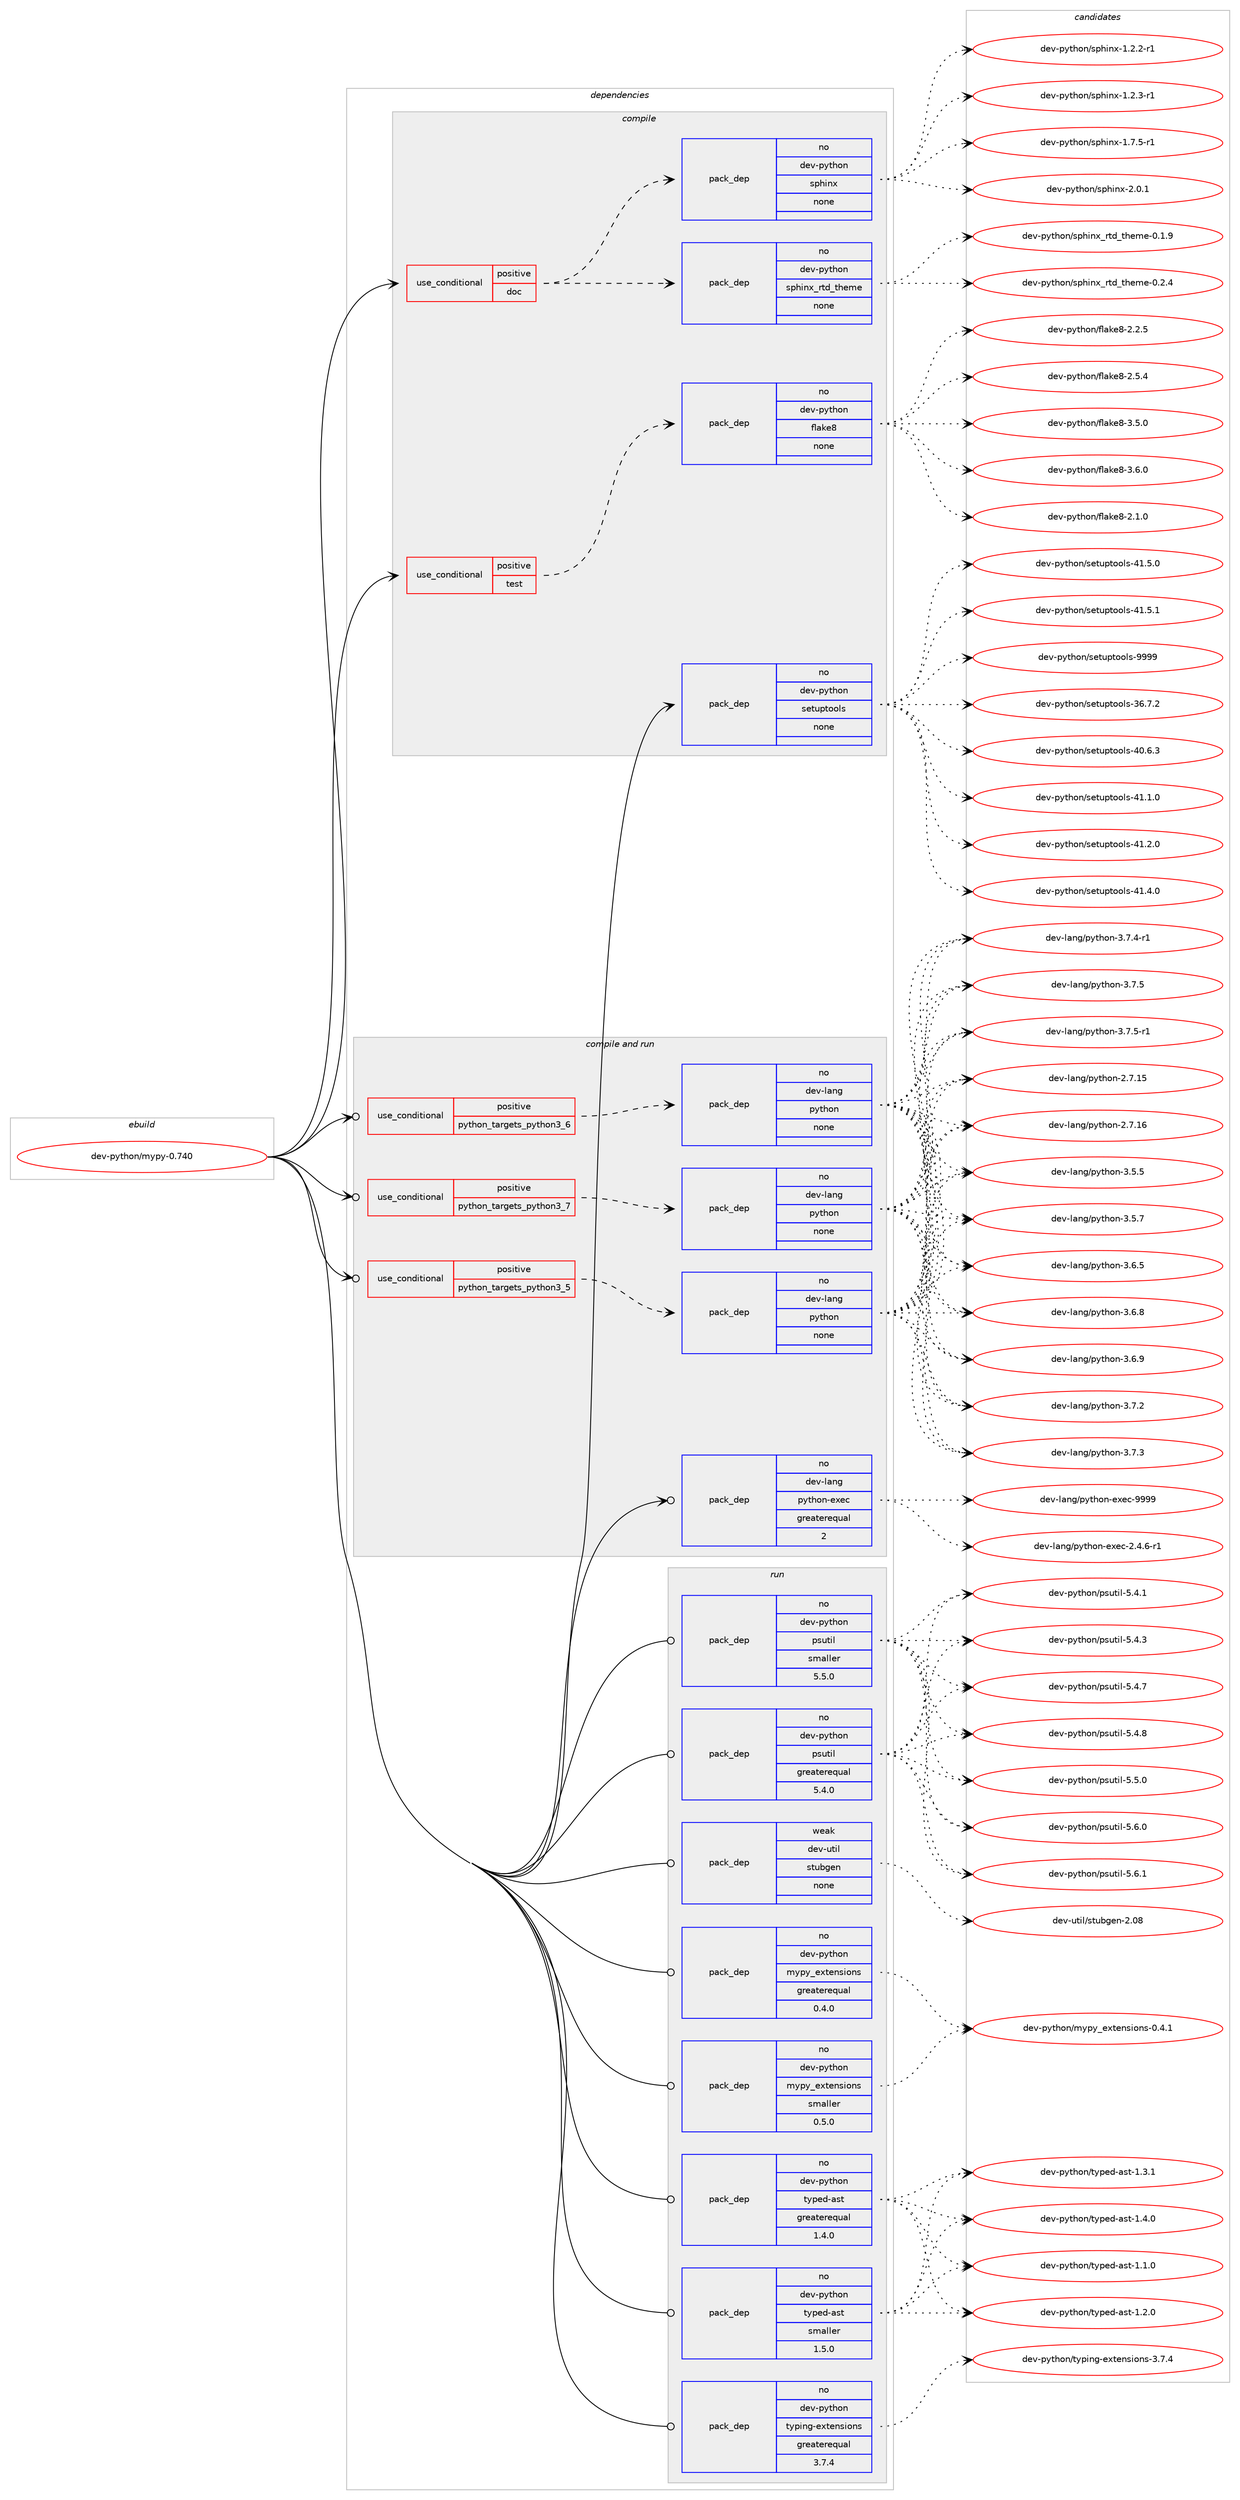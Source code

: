 digraph prolog {

# *************
# Graph options
# *************

newrank=true;
concentrate=true;
compound=true;
graph [rankdir=LR,fontname=Helvetica,fontsize=10,ranksep=1.5];#, ranksep=2.5, nodesep=0.2];
edge  [arrowhead=vee];
node  [fontname=Helvetica,fontsize=10];

# **********
# The ebuild
# **********

subgraph cluster_leftcol {
color=gray;
rank=same;
label=<<i>ebuild</i>>;
id [label="dev-python/mypy-0.740", color=red, width=4, href="../dev-python/mypy-0.740.svg"];
}

# ****************
# The dependencies
# ****************

subgraph cluster_midcol {
color=gray;
label=<<i>dependencies</i>>;
subgraph cluster_compile {
fillcolor="#eeeeee";
style=filled;
label=<<i>compile</i>>;
subgraph cond142817 {
dependency615564 [label=<<TABLE BORDER="0" CELLBORDER="1" CELLSPACING="0" CELLPADDING="4"><TR><TD ROWSPAN="3" CELLPADDING="10">use_conditional</TD></TR><TR><TD>positive</TD></TR><TR><TD>doc</TD></TR></TABLE>>, shape=none, color=red];
subgraph pack460942 {
dependency615565 [label=<<TABLE BORDER="0" CELLBORDER="1" CELLSPACING="0" CELLPADDING="4" WIDTH="220"><TR><TD ROWSPAN="6" CELLPADDING="30">pack_dep</TD></TR><TR><TD WIDTH="110">no</TD></TR><TR><TD>dev-python</TD></TR><TR><TD>sphinx</TD></TR><TR><TD>none</TD></TR><TR><TD></TD></TR></TABLE>>, shape=none, color=blue];
}
dependency615564:e -> dependency615565:w [weight=20,style="dashed",arrowhead="vee"];
subgraph pack460943 {
dependency615566 [label=<<TABLE BORDER="0" CELLBORDER="1" CELLSPACING="0" CELLPADDING="4" WIDTH="220"><TR><TD ROWSPAN="6" CELLPADDING="30">pack_dep</TD></TR><TR><TD WIDTH="110">no</TD></TR><TR><TD>dev-python</TD></TR><TR><TD>sphinx_rtd_theme</TD></TR><TR><TD>none</TD></TR><TR><TD></TD></TR></TABLE>>, shape=none, color=blue];
}
dependency615564:e -> dependency615566:w [weight=20,style="dashed",arrowhead="vee"];
}
id:e -> dependency615564:w [weight=20,style="solid",arrowhead="vee"];
subgraph cond142818 {
dependency615567 [label=<<TABLE BORDER="0" CELLBORDER="1" CELLSPACING="0" CELLPADDING="4"><TR><TD ROWSPAN="3" CELLPADDING="10">use_conditional</TD></TR><TR><TD>positive</TD></TR><TR><TD>test</TD></TR></TABLE>>, shape=none, color=red];
subgraph pack460944 {
dependency615568 [label=<<TABLE BORDER="0" CELLBORDER="1" CELLSPACING="0" CELLPADDING="4" WIDTH="220"><TR><TD ROWSPAN="6" CELLPADDING="30">pack_dep</TD></TR><TR><TD WIDTH="110">no</TD></TR><TR><TD>dev-python</TD></TR><TR><TD>flake8</TD></TR><TR><TD>none</TD></TR><TR><TD></TD></TR></TABLE>>, shape=none, color=blue];
}
dependency615567:e -> dependency615568:w [weight=20,style="dashed",arrowhead="vee"];
}
id:e -> dependency615567:w [weight=20,style="solid",arrowhead="vee"];
subgraph pack460945 {
dependency615569 [label=<<TABLE BORDER="0" CELLBORDER="1" CELLSPACING="0" CELLPADDING="4" WIDTH="220"><TR><TD ROWSPAN="6" CELLPADDING="30">pack_dep</TD></TR><TR><TD WIDTH="110">no</TD></TR><TR><TD>dev-python</TD></TR><TR><TD>setuptools</TD></TR><TR><TD>none</TD></TR><TR><TD></TD></TR></TABLE>>, shape=none, color=blue];
}
id:e -> dependency615569:w [weight=20,style="solid",arrowhead="vee"];
}
subgraph cluster_compileandrun {
fillcolor="#eeeeee";
style=filled;
label=<<i>compile and run</i>>;
subgraph cond142819 {
dependency615570 [label=<<TABLE BORDER="0" CELLBORDER="1" CELLSPACING="0" CELLPADDING="4"><TR><TD ROWSPAN="3" CELLPADDING="10">use_conditional</TD></TR><TR><TD>positive</TD></TR><TR><TD>python_targets_python3_5</TD></TR></TABLE>>, shape=none, color=red];
subgraph pack460946 {
dependency615571 [label=<<TABLE BORDER="0" CELLBORDER="1" CELLSPACING="0" CELLPADDING="4" WIDTH="220"><TR><TD ROWSPAN="6" CELLPADDING="30">pack_dep</TD></TR><TR><TD WIDTH="110">no</TD></TR><TR><TD>dev-lang</TD></TR><TR><TD>python</TD></TR><TR><TD>none</TD></TR><TR><TD></TD></TR></TABLE>>, shape=none, color=blue];
}
dependency615570:e -> dependency615571:w [weight=20,style="dashed",arrowhead="vee"];
}
id:e -> dependency615570:w [weight=20,style="solid",arrowhead="odotvee"];
subgraph cond142820 {
dependency615572 [label=<<TABLE BORDER="0" CELLBORDER="1" CELLSPACING="0" CELLPADDING="4"><TR><TD ROWSPAN="3" CELLPADDING="10">use_conditional</TD></TR><TR><TD>positive</TD></TR><TR><TD>python_targets_python3_6</TD></TR></TABLE>>, shape=none, color=red];
subgraph pack460947 {
dependency615573 [label=<<TABLE BORDER="0" CELLBORDER="1" CELLSPACING="0" CELLPADDING="4" WIDTH="220"><TR><TD ROWSPAN="6" CELLPADDING="30">pack_dep</TD></TR><TR><TD WIDTH="110">no</TD></TR><TR><TD>dev-lang</TD></TR><TR><TD>python</TD></TR><TR><TD>none</TD></TR><TR><TD></TD></TR></TABLE>>, shape=none, color=blue];
}
dependency615572:e -> dependency615573:w [weight=20,style="dashed",arrowhead="vee"];
}
id:e -> dependency615572:w [weight=20,style="solid",arrowhead="odotvee"];
subgraph cond142821 {
dependency615574 [label=<<TABLE BORDER="0" CELLBORDER="1" CELLSPACING="0" CELLPADDING="4"><TR><TD ROWSPAN="3" CELLPADDING="10">use_conditional</TD></TR><TR><TD>positive</TD></TR><TR><TD>python_targets_python3_7</TD></TR></TABLE>>, shape=none, color=red];
subgraph pack460948 {
dependency615575 [label=<<TABLE BORDER="0" CELLBORDER="1" CELLSPACING="0" CELLPADDING="4" WIDTH="220"><TR><TD ROWSPAN="6" CELLPADDING="30">pack_dep</TD></TR><TR><TD WIDTH="110">no</TD></TR><TR><TD>dev-lang</TD></TR><TR><TD>python</TD></TR><TR><TD>none</TD></TR><TR><TD></TD></TR></TABLE>>, shape=none, color=blue];
}
dependency615574:e -> dependency615575:w [weight=20,style="dashed",arrowhead="vee"];
}
id:e -> dependency615574:w [weight=20,style="solid",arrowhead="odotvee"];
subgraph pack460949 {
dependency615576 [label=<<TABLE BORDER="0" CELLBORDER="1" CELLSPACING="0" CELLPADDING="4" WIDTH="220"><TR><TD ROWSPAN="6" CELLPADDING="30">pack_dep</TD></TR><TR><TD WIDTH="110">no</TD></TR><TR><TD>dev-lang</TD></TR><TR><TD>python-exec</TD></TR><TR><TD>greaterequal</TD></TR><TR><TD>2</TD></TR></TABLE>>, shape=none, color=blue];
}
id:e -> dependency615576:w [weight=20,style="solid",arrowhead="odotvee"];
}
subgraph cluster_run {
fillcolor="#eeeeee";
style=filled;
label=<<i>run</i>>;
subgraph pack460950 {
dependency615577 [label=<<TABLE BORDER="0" CELLBORDER="1" CELLSPACING="0" CELLPADDING="4" WIDTH="220"><TR><TD ROWSPAN="6" CELLPADDING="30">pack_dep</TD></TR><TR><TD WIDTH="110">no</TD></TR><TR><TD>dev-python</TD></TR><TR><TD>mypy_extensions</TD></TR><TR><TD>greaterequal</TD></TR><TR><TD>0.4.0</TD></TR></TABLE>>, shape=none, color=blue];
}
id:e -> dependency615577:w [weight=20,style="solid",arrowhead="odot"];
subgraph pack460951 {
dependency615578 [label=<<TABLE BORDER="0" CELLBORDER="1" CELLSPACING="0" CELLPADDING="4" WIDTH="220"><TR><TD ROWSPAN="6" CELLPADDING="30">pack_dep</TD></TR><TR><TD WIDTH="110">no</TD></TR><TR><TD>dev-python</TD></TR><TR><TD>mypy_extensions</TD></TR><TR><TD>smaller</TD></TR><TR><TD>0.5.0</TD></TR></TABLE>>, shape=none, color=blue];
}
id:e -> dependency615578:w [weight=20,style="solid",arrowhead="odot"];
subgraph pack460952 {
dependency615579 [label=<<TABLE BORDER="0" CELLBORDER="1" CELLSPACING="0" CELLPADDING="4" WIDTH="220"><TR><TD ROWSPAN="6" CELLPADDING="30">pack_dep</TD></TR><TR><TD WIDTH="110">no</TD></TR><TR><TD>dev-python</TD></TR><TR><TD>psutil</TD></TR><TR><TD>greaterequal</TD></TR><TR><TD>5.4.0</TD></TR></TABLE>>, shape=none, color=blue];
}
id:e -> dependency615579:w [weight=20,style="solid",arrowhead="odot"];
subgraph pack460953 {
dependency615580 [label=<<TABLE BORDER="0" CELLBORDER="1" CELLSPACING="0" CELLPADDING="4" WIDTH="220"><TR><TD ROWSPAN="6" CELLPADDING="30">pack_dep</TD></TR><TR><TD WIDTH="110">no</TD></TR><TR><TD>dev-python</TD></TR><TR><TD>psutil</TD></TR><TR><TD>smaller</TD></TR><TR><TD>5.5.0</TD></TR></TABLE>>, shape=none, color=blue];
}
id:e -> dependency615580:w [weight=20,style="solid",arrowhead="odot"];
subgraph pack460954 {
dependency615581 [label=<<TABLE BORDER="0" CELLBORDER="1" CELLSPACING="0" CELLPADDING="4" WIDTH="220"><TR><TD ROWSPAN="6" CELLPADDING="30">pack_dep</TD></TR><TR><TD WIDTH="110">no</TD></TR><TR><TD>dev-python</TD></TR><TR><TD>typed-ast</TD></TR><TR><TD>greaterequal</TD></TR><TR><TD>1.4.0</TD></TR></TABLE>>, shape=none, color=blue];
}
id:e -> dependency615581:w [weight=20,style="solid",arrowhead="odot"];
subgraph pack460955 {
dependency615582 [label=<<TABLE BORDER="0" CELLBORDER="1" CELLSPACING="0" CELLPADDING="4" WIDTH="220"><TR><TD ROWSPAN="6" CELLPADDING="30">pack_dep</TD></TR><TR><TD WIDTH="110">no</TD></TR><TR><TD>dev-python</TD></TR><TR><TD>typed-ast</TD></TR><TR><TD>smaller</TD></TR><TR><TD>1.5.0</TD></TR></TABLE>>, shape=none, color=blue];
}
id:e -> dependency615582:w [weight=20,style="solid",arrowhead="odot"];
subgraph pack460956 {
dependency615583 [label=<<TABLE BORDER="0" CELLBORDER="1" CELLSPACING="0" CELLPADDING="4" WIDTH="220"><TR><TD ROWSPAN="6" CELLPADDING="30">pack_dep</TD></TR><TR><TD WIDTH="110">no</TD></TR><TR><TD>dev-python</TD></TR><TR><TD>typing-extensions</TD></TR><TR><TD>greaterequal</TD></TR><TR><TD>3.7.4</TD></TR></TABLE>>, shape=none, color=blue];
}
id:e -> dependency615583:w [weight=20,style="solid",arrowhead="odot"];
subgraph pack460957 {
dependency615584 [label=<<TABLE BORDER="0" CELLBORDER="1" CELLSPACING="0" CELLPADDING="4" WIDTH="220"><TR><TD ROWSPAN="6" CELLPADDING="30">pack_dep</TD></TR><TR><TD WIDTH="110">weak</TD></TR><TR><TD>dev-util</TD></TR><TR><TD>stubgen</TD></TR><TR><TD>none</TD></TR><TR><TD></TD></TR></TABLE>>, shape=none, color=blue];
}
id:e -> dependency615584:w [weight=20,style="solid",arrowhead="odot"];
}
}

# **************
# The candidates
# **************

subgraph cluster_choices {
rank=same;
color=gray;
label=<<i>candidates</i>>;

subgraph choice460942 {
color=black;
nodesep=1;
choice10010111845112121116104111110471151121041051101204549465046504511449 [label="dev-python/sphinx-1.2.2-r1", color=red, width=4,href="../dev-python/sphinx-1.2.2-r1.svg"];
choice10010111845112121116104111110471151121041051101204549465046514511449 [label="dev-python/sphinx-1.2.3-r1", color=red, width=4,href="../dev-python/sphinx-1.2.3-r1.svg"];
choice10010111845112121116104111110471151121041051101204549465546534511449 [label="dev-python/sphinx-1.7.5-r1", color=red, width=4,href="../dev-python/sphinx-1.7.5-r1.svg"];
choice1001011184511212111610411111047115112104105110120455046484649 [label="dev-python/sphinx-2.0.1", color=red, width=4,href="../dev-python/sphinx-2.0.1.svg"];
dependency615565:e -> choice10010111845112121116104111110471151121041051101204549465046504511449:w [style=dotted,weight="100"];
dependency615565:e -> choice10010111845112121116104111110471151121041051101204549465046514511449:w [style=dotted,weight="100"];
dependency615565:e -> choice10010111845112121116104111110471151121041051101204549465546534511449:w [style=dotted,weight="100"];
dependency615565:e -> choice1001011184511212111610411111047115112104105110120455046484649:w [style=dotted,weight="100"];
}
subgraph choice460943 {
color=black;
nodesep=1;
choice10010111845112121116104111110471151121041051101209511411610095116104101109101454846494657 [label="dev-python/sphinx_rtd_theme-0.1.9", color=red, width=4,href="../dev-python/sphinx_rtd_theme-0.1.9.svg"];
choice10010111845112121116104111110471151121041051101209511411610095116104101109101454846504652 [label="dev-python/sphinx_rtd_theme-0.2.4", color=red, width=4,href="../dev-python/sphinx_rtd_theme-0.2.4.svg"];
dependency615566:e -> choice10010111845112121116104111110471151121041051101209511411610095116104101109101454846494657:w [style=dotted,weight="100"];
dependency615566:e -> choice10010111845112121116104111110471151121041051101209511411610095116104101109101454846504652:w [style=dotted,weight="100"];
}
subgraph choice460944 {
color=black;
nodesep=1;
choice10010111845112121116104111110471021089710710156455046494648 [label="dev-python/flake8-2.1.0", color=red, width=4,href="../dev-python/flake8-2.1.0.svg"];
choice10010111845112121116104111110471021089710710156455046504653 [label="dev-python/flake8-2.2.5", color=red, width=4,href="../dev-python/flake8-2.2.5.svg"];
choice10010111845112121116104111110471021089710710156455046534652 [label="dev-python/flake8-2.5.4", color=red, width=4,href="../dev-python/flake8-2.5.4.svg"];
choice10010111845112121116104111110471021089710710156455146534648 [label="dev-python/flake8-3.5.0", color=red, width=4,href="../dev-python/flake8-3.5.0.svg"];
choice10010111845112121116104111110471021089710710156455146544648 [label="dev-python/flake8-3.6.0", color=red, width=4,href="../dev-python/flake8-3.6.0.svg"];
dependency615568:e -> choice10010111845112121116104111110471021089710710156455046494648:w [style=dotted,weight="100"];
dependency615568:e -> choice10010111845112121116104111110471021089710710156455046504653:w [style=dotted,weight="100"];
dependency615568:e -> choice10010111845112121116104111110471021089710710156455046534652:w [style=dotted,weight="100"];
dependency615568:e -> choice10010111845112121116104111110471021089710710156455146534648:w [style=dotted,weight="100"];
dependency615568:e -> choice10010111845112121116104111110471021089710710156455146544648:w [style=dotted,weight="100"];
}
subgraph choice460945 {
color=black;
nodesep=1;
choice100101118451121211161041111104711510111611711211611111110811545515446554650 [label="dev-python/setuptools-36.7.2", color=red, width=4,href="../dev-python/setuptools-36.7.2.svg"];
choice100101118451121211161041111104711510111611711211611111110811545524846544651 [label="dev-python/setuptools-40.6.3", color=red, width=4,href="../dev-python/setuptools-40.6.3.svg"];
choice100101118451121211161041111104711510111611711211611111110811545524946494648 [label="dev-python/setuptools-41.1.0", color=red, width=4,href="../dev-python/setuptools-41.1.0.svg"];
choice100101118451121211161041111104711510111611711211611111110811545524946504648 [label="dev-python/setuptools-41.2.0", color=red, width=4,href="../dev-python/setuptools-41.2.0.svg"];
choice100101118451121211161041111104711510111611711211611111110811545524946524648 [label="dev-python/setuptools-41.4.0", color=red, width=4,href="../dev-python/setuptools-41.4.0.svg"];
choice100101118451121211161041111104711510111611711211611111110811545524946534648 [label="dev-python/setuptools-41.5.0", color=red, width=4,href="../dev-python/setuptools-41.5.0.svg"];
choice100101118451121211161041111104711510111611711211611111110811545524946534649 [label="dev-python/setuptools-41.5.1", color=red, width=4,href="../dev-python/setuptools-41.5.1.svg"];
choice10010111845112121116104111110471151011161171121161111111081154557575757 [label="dev-python/setuptools-9999", color=red, width=4,href="../dev-python/setuptools-9999.svg"];
dependency615569:e -> choice100101118451121211161041111104711510111611711211611111110811545515446554650:w [style=dotted,weight="100"];
dependency615569:e -> choice100101118451121211161041111104711510111611711211611111110811545524846544651:w [style=dotted,weight="100"];
dependency615569:e -> choice100101118451121211161041111104711510111611711211611111110811545524946494648:w [style=dotted,weight="100"];
dependency615569:e -> choice100101118451121211161041111104711510111611711211611111110811545524946504648:w [style=dotted,weight="100"];
dependency615569:e -> choice100101118451121211161041111104711510111611711211611111110811545524946524648:w [style=dotted,weight="100"];
dependency615569:e -> choice100101118451121211161041111104711510111611711211611111110811545524946534648:w [style=dotted,weight="100"];
dependency615569:e -> choice100101118451121211161041111104711510111611711211611111110811545524946534649:w [style=dotted,weight="100"];
dependency615569:e -> choice10010111845112121116104111110471151011161171121161111111081154557575757:w [style=dotted,weight="100"];
}
subgraph choice460946 {
color=black;
nodesep=1;
choice10010111845108971101034711212111610411111045504655464953 [label="dev-lang/python-2.7.15", color=red, width=4,href="../dev-lang/python-2.7.15.svg"];
choice10010111845108971101034711212111610411111045504655464954 [label="dev-lang/python-2.7.16", color=red, width=4,href="../dev-lang/python-2.7.16.svg"];
choice100101118451089711010347112121116104111110455146534653 [label="dev-lang/python-3.5.5", color=red, width=4,href="../dev-lang/python-3.5.5.svg"];
choice100101118451089711010347112121116104111110455146534655 [label="dev-lang/python-3.5.7", color=red, width=4,href="../dev-lang/python-3.5.7.svg"];
choice100101118451089711010347112121116104111110455146544653 [label="dev-lang/python-3.6.5", color=red, width=4,href="../dev-lang/python-3.6.5.svg"];
choice100101118451089711010347112121116104111110455146544656 [label="dev-lang/python-3.6.8", color=red, width=4,href="../dev-lang/python-3.6.8.svg"];
choice100101118451089711010347112121116104111110455146544657 [label="dev-lang/python-3.6.9", color=red, width=4,href="../dev-lang/python-3.6.9.svg"];
choice100101118451089711010347112121116104111110455146554650 [label="dev-lang/python-3.7.2", color=red, width=4,href="../dev-lang/python-3.7.2.svg"];
choice100101118451089711010347112121116104111110455146554651 [label="dev-lang/python-3.7.3", color=red, width=4,href="../dev-lang/python-3.7.3.svg"];
choice1001011184510897110103471121211161041111104551465546524511449 [label="dev-lang/python-3.7.4-r1", color=red, width=4,href="../dev-lang/python-3.7.4-r1.svg"];
choice100101118451089711010347112121116104111110455146554653 [label="dev-lang/python-3.7.5", color=red, width=4,href="../dev-lang/python-3.7.5.svg"];
choice1001011184510897110103471121211161041111104551465546534511449 [label="dev-lang/python-3.7.5-r1", color=red, width=4,href="../dev-lang/python-3.7.5-r1.svg"];
dependency615571:e -> choice10010111845108971101034711212111610411111045504655464953:w [style=dotted,weight="100"];
dependency615571:e -> choice10010111845108971101034711212111610411111045504655464954:w [style=dotted,weight="100"];
dependency615571:e -> choice100101118451089711010347112121116104111110455146534653:w [style=dotted,weight="100"];
dependency615571:e -> choice100101118451089711010347112121116104111110455146534655:w [style=dotted,weight="100"];
dependency615571:e -> choice100101118451089711010347112121116104111110455146544653:w [style=dotted,weight="100"];
dependency615571:e -> choice100101118451089711010347112121116104111110455146544656:w [style=dotted,weight="100"];
dependency615571:e -> choice100101118451089711010347112121116104111110455146544657:w [style=dotted,weight="100"];
dependency615571:e -> choice100101118451089711010347112121116104111110455146554650:w [style=dotted,weight="100"];
dependency615571:e -> choice100101118451089711010347112121116104111110455146554651:w [style=dotted,weight="100"];
dependency615571:e -> choice1001011184510897110103471121211161041111104551465546524511449:w [style=dotted,weight="100"];
dependency615571:e -> choice100101118451089711010347112121116104111110455146554653:w [style=dotted,weight="100"];
dependency615571:e -> choice1001011184510897110103471121211161041111104551465546534511449:w [style=dotted,weight="100"];
}
subgraph choice460947 {
color=black;
nodesep=1;
choice10010111845108971101034711212111610411111045504655464953 [label="dev-lang/python-2.7.15", color=red, width=4,href="../dev-lang/python-2.7.15.svg"];
choice10010111845108971101034711212111610411111045504655464954 [label="dev-lang/python-2.7.16", color=red, width=4,href="../dev-lang/python-2.7.16.svg"];
choice100101118451089711010347112121116104111110455146534653 [label="dev-lang/python-3.5.5", color=red, width=4,href="../dev-lang/python-3.5.5.svg"];
choice100101118451089711010347112121116104111110455146534655 [label="dev-lang/python-3.5.7", color=red, width=4,href="../dev-lang/python-3.5.7.svg"];
choice100101118451089711010347112121116104111110455146544653 [label="dev-lang/python-3.6.5", color=red, width=4,href="../dev-lang/python-3.6.5.svg"];
choice100101118451089711010347112121116104111110455146544656 [label="dev-lang/python-3.6.8", color=red, width=4,href="../dev-lang/python-3.6.8.svg"];
choice100101118451089711010347112121116104111110455146544657 [label="dev-lang/python-3.6.9", color=red, width=4,href="../dev-lang/python-3.6.9.svg"];
choice100101118451089711010347112121116104111110455146554650 [label="dev-lang/python-3.7.2", color=red, width=4,href="../dev-lang/python-3.7.2.svg"];
choice100101118451089711010347112121116104111110455146554651 [label="dev-lang/python-3.7.3", color=red, width=4,href="../dev-lang/python-3.7.3.svg"];
choice1001011184510897110103471121211161041111104551465546524511449 [label="dev-lang/python-3.7.4-r1", color=red, width=4,href="../dev-lang/python-3.7.4-r1.svg"];
choice100101118451089711010347112121116104111110455146554653 [label="dev-lang/python-3.7.5", color=red, width=4,href="../dev-lang/python-3.7.5.svg"];
choice1001011184510897110103471121211161041111104551465546534511449 [label="dev-lang/python-3.7.5-r1", color=red, width=4,href="../dev-lang/python-3.7.5-r1.svg"];
dependency615573:e -> choice10010111845108971101034711212111610411111045504655464953:w [style=dotted,weight="100"];
dependency615573:e -> choice10010111845108971101034711212111610411111045504655464954:w [style=dotted,weight="100"];
dependency615573:e -> choice100101118451089711010347112121116104111110455146534653:w [style=dotted,weight="100"];
dependency615573:e -> choice100101118451089711010347112121116104111110455146534655:w [style=dotted,weight="100"];
dependency615573:e -> choice100101118451089711010347112121116104111110455146544653:w [style=dotted,weight="100"];
dependency615573:e -> choice100101118451089711010347112121116104111110455146544656:w [style=dotted,weight="100"];
dependency615573:e -> choice100101118451089711010347112121116104111110455146544657:w [style=dotted,weight="100"];
dependency615573:e -> choice100101118451089711010347112121116104111110455146554650:w [style=dotted,weight="100"];
dependency615573:e -> choice100101118451089711010347112121116104111110455146554651:w [style=dotted,weight="100"];
dependency615573:e -> choice1001011184510897110103471121211161041111104551465546524511449:w [style=dotted,weight="100"];
dependency615573:e -> choice100101118451089711010347112121116104111110455146554653:w [style=dotted,weight="100"];
dependency615573:e -> choice1001011184510897110103471121211161041111104551465546534511449:w [style=dotted,weight="100"];
}
subgraph choice460948 {
color=black;
nodesep=1;
choice10010111845108971101034711212111610411111045504655464953 [label="dev-lang/python-2.7.15", color=red, width=4,href="../dev-lang/python-2.7.15.svg"];
choice10010111845108971101034711212111610411111045504655464954 [label="dev-lang/python-2.7.16", color=red, width=4,href="../dev-lang/python-2.7.16.svg"];
choice100101118451089711010347112121116104111110455146534653 [label="dev-lang/python-3.5.5", color=red, width=4,href="../dev-lang/python-3.5.5.svg"];
choice100101118451089711010347112121116104111110455146534655 [label="dev-lang/python-3.5.7", color=red, width=4,href="../dev-lang/python-3.5.7.svg"];
choice100101118451089711010347112121116104111110455146544653 [label="dev-lang/python-3.6.5", color=red, width=4,href="../dev-lang/python-3.6.5.svg"];
choice100101118451089711010347112121116104111110455146544656 [label="dev-lang/python-3.6.8", color=red, width=4,href="../dev-lang/python-3.6.8.svg"];
choice100101118451089711010347112121116104111110455146544657 [label="dev-lang/python-3.6.9", color=red, width=4,href="../dev-lang/python-3.6.9.svg"];
choice100101118451089711010347112121116104111110455146554650 [label="dev-lang/python-3.7.2", color=red, width=4,href="../dev-lang/python-3.7.2.svg"];
choice100101118451089711010347112121116104111110455146554651 [label="dev-lang/python-3.7.3", color=red, width=4,href="../dev-lang/python-3.7.3.svg"];
choice1001011184510897110103471121211161041111104551465546524511449 [label="dev-lang/python-3.7.4-r1", color=red, width=4,href="../dev-lang/python-3.7.4-r1.svg"];
choice100101118451089711010347112121116104111110455146554653 [label="dev-lang/python-3.7.5", color=red, width=4,href="../dev-lang/python-3.7.5.svg"];
choice1001011184510897110103471121211161041111104551465546534511449 [label="dev-lang/python-3.7.5-r1", color=red, width=4,href="../dev-lang/python-3.7.5-r1.svg"];
dependency615575:e -> choice10010111845108971101034711212111610411111045504655464953:w [style=dotted,weight="100"];
dependency615575:e -> choice10010111845108971101034711212111610411111045504655464954:w [style=dotted,weight="100"];
dependency615575:e -> choice100101118451089711010347112121116104111110455146534653:w [style=dotted,weight="100"];
dependency615575:e -> choice100101118451089711010347112121116104111110455146534655:w [style=dotted,weight="100"];
dependency615575:e -> choice100101118451089711010347112121116104111110455146544653:w [style=dotted,weight="100"];
dependency615575:e -> choice100101118451089711010347112121116104111110455146544656:w [style=dotted,weight="100"];
dependency615575:e -> choice100101118451089711010347112121116104111110455146544657:w [style=dotted,weight="100"];
dependency615575:e -> choice100101118451089711010347112121116104111110455146554650:w [style=dotted,weight="100"];
dependency615575:e -> choice100101118451089711010347112121116104111110455146554651:w [style=dotted,weight="100"];
dependency615575:e -> choice1001011184510897110103471121211161041111104551465546524511449:w [style=dotted,weight="100"];
dependency615575:e -> choice100101118451089711010347112121116104111110455146554653:w [style=dotted,weight="100"];
dependency615575:e -> choice1001011184510897110103471121211161041111104551465546534511449:w [style=dotted,weight="100"];
}
subgraph choice460949 {
color=black;
nodesep=1;
choice10010111845108971101034711212111610411111045101120101994550465246544511449 [label="dev-lang/python-exec-2.4.6-r1", color=red, width=4,href="../dev-lang/python-exec-2.4.6-r1.svg"];
choice10010111845108971101034711212111610411111045101120101994557575757 [label="dev-lang/python-exec-9999", color=red, width=4,href="../dev-lang/python-exec-9999.svg"];
dependency615576:e -> choice10010111845108971101034711212111610411111045101120101994550465246544511449:w [style=dotted,weight="100"];
dependency615576:e -> choice10010111845108971101034711212111610411111045101120101994557575757:w [style=dotted,weight="100"];
}
subgraph choice460950 {
color=black;
nodesep=1;
choice100101118451121211161041111104710912111212195101120116101110115105111110115454846524649 [label="dev-python/mypy_extensions-0.4.1", color=red, width=4,href="../dev-python/mypy_extensions-0.4.1.svg"];
dependency615577:e -> choice100101118451121211161041111104710912111212195101120116101110115105111110115454846524649:w [style=dotted,weight="100"];
}
subgraph choice460951 {
color=black;
nodesep=1;
choice100101118451121211161041111104710912111212195101120116101110115105111110115454846524649 [label="dev-python/mypy_extensions-0.4.1", color=red, width=4,href="../dev-python/mypy_extensions-0.4.1.svg"];
dependency615578:e -> choice100101118451121211161041111104710912111212195101120116101110115105111110115454846524649:w [style=dotted,weight="100"];
}
subgraph choice460952 {
color=black;
nodesep=1;
choice1001011184511212111610411111047112115117116105108455346524649 [label="dev-python/psutil-5.4.1", color=red, width=4,href="../dev-python/psutil-5.4.1.svg"];
choice1001011184511212111610411111047112115117116105108455346524651 [label="dev-python/psutil-5.4.3", color=red, width=4,href="../dev-python/psutil-5.4.3.svg"];
choice1001011184511212111610411111047112115117116105108455346524655 [label="dev-python/psutil-5.4.7", color=red, width=4,href="../dev-python/psutil-5.4.7.svg"];
choice1001011184511212111610411111047112115117116105108455346524656 [label="dev-python/psutil-5.4.8", color=red, width=4,href="../dev-python/psutil-5.4.8.svg"];
choice1001011184511212111610411111047112115117116105108455346534648 [label="dev-python/psutil-5.5.0", color=red, width=4,href="../dev-python/psutil-5.5.0.svg"];
choice1001011184511212111610411111047112115117116105108455346544648 [label="dev-python/psutil-5.6.0", color=red, width=4,href="../dev-python/psutil-5.6.0.svg"];
choice1001011184511212111610411111047112115117116105108455346544649 [label="dev-python/psutil-5.6.1", color=red, width=4,href="../dev-python/psutil-5.6.1.svg"];
dependency615579:e -> choice1001011184511212111610411111047112115117116105108455346524649:w [style=dotted,weight="100"];
dependency615579:e -> choice1001011184511212111610411111047112115117116105108455346524651:w [style=dotted,weight="100"];
dependency615579:e -> choice1001011184511212111610411111047112115117116105108455346524655:w [style=dotted,weight="100"];
dependency615579:e -> choice1001011184511212111610411111047112115117116105108455346524656:w [style=dotted,weight="100"];
dependency615579:e -> choice1001011184511212111610411111047112115117116105108455346534648:w [style=dotted,weight="100"];
dependency615579:e -> choice1001011184511212111610411111047112115117116105108455346544648:w [style=dotted,weight="100"];
dependency615579:e -> choice1001011184511212111610411111047112115117116105108455346544649:w [style=dotted,weight="100"];
}
subgraph choice460953 {
color=black;
nodesep=1;
choice1001011184511212111610411111047112115117116105108455346524649 [label="dev-python/psutil-5.4.1", color=red, width=4,href="../dev-python/psutil-5.4.1.svg"];
choice1001011184511212111610411111047112115117116105108455346524651 [label="dev-python/psutil-5.4.3", color=red, width=4,href="../dev-python/psutil-5.4.3.svg"];
choice1001011184511212111610411111047112115117116105108455346524655 [label="dev-python/psutil-5.4.7", color=red, width=4,href="../dev-python/psutil-5.4.7.svg"];
choice1001011184511212111610411111047112115117116105108455346524656 [label="dev-python/psutil-5.4.8", color=red, width=4,href="../dev-python/psutil-5.4.8.svg"];
choice1001011184511212111610411111047112115117116105108455346534648 [label="dev-python/psutil-5.5.0", color=red, width=4,href="../dev-python/psutil-5.5.0.svg"];
choice1001011184511212111610411111047112115117116105108455346544648 [label="dev-python/psutil-5.6.0", color=red, width=4,href="../dev-python/psutil-5.6.0.svg"];
choice1001011184511212111610411111047112115117116105108455346544649 [label="dev-python/psutil-5.6.1", color=red, width=4,href="../dev-python/psutil-5.6.1.svg"];
dependency615580:e -> choice1001011184511212111610411111047112115117116105108455346524649:w [style=dotted,weight="100"];
dependency615580:e -> choice1001011184511212111610411111047112115117116105108455346524651:w [style=dotted,weight="100"];
dependency615580:e -> choice1001011184511212111610411111047112115117116105108455346524655:w [style=dotted,weight="100"];
dependency615580:e -> choice1001011184511212111610411111047112115117116105108455346524656:w [style=dotted,weight="100"];
dependency615580:e -> choice1001011184511212111610411111047112115117116105108455346534648:w [style=dotted,weight="100"];
dependency615580:e -> choice1001011184511212111610411111047112115117116105108455346544648:w [style=dotted,weight="100"];
dependency615580:e -> choice1001011184511212111610411111047112115117116105108455346544649:w [style=dotted,weight="100"];
}
subgraph choice460954 {
color=black;
nodesep=1;
choice10010111845112121116104111110471161211121011004597115116454946494648 [label="dev-python/typed-ast-1.1.0", color=red, width=4,href="../dev-python/typed-ast-1.1.0.svg"];
choice10010111845112121116104111110471161211121011004597115116454946504648 [label="dev-python/typed-ast-1.2.0", color=red, width=4,href="../dev-python/typed-ast-1.2.0.svg"];
choice10010111845112121116104111110471161211121011004597115116454946514649 [label="dev-python/typed-ast-1.3.1", color=red, width=4,href="../dev-python/typed-ast-1.3.1.svg"];
choice10010111845112121116104111110471161211121011004597115116454946524648 [label="dev-python/typed-ast-1.4.0", color=red, width=4,href="../dev-python/typed-ast-1.4.0.svg"];
dependency615581:e -> choice10010111845112121116104111110471161211121011004597115116454946494648:w [style=dotted,weight="100"];
dependency615581:e -> choice10010111845112121116104111110471161211121011004597115116454946504648:w [style=dotted,weight="100"];
dependency615581:e -> choice10010111845112121116104111110471161211121011004597115116454946514649:w [style=dotted,weight="100"];
dependency615581:e -> choice10010111845112121116104111110471161211121011004597115116454946524648:w [style=dotted,weight="100"];
}
subgraph choice460955 {
color=black;
nodesep=1;
choice10010111845112121116104111110471161211121011004597115116454946494648 [label="dev-python/typed-ast-1.1.0", color=red, width=4,href="../dev-python/typed-ast-1.1.0.svg"];
choice10010111845112121116104111110471161211121011004597115116454946504648 [label="dev-python/typed-ast-1.2.0", color=red, width=4,href="../dev-python/typed-ast-1.2.0.svg"];
choice10010111845112121116104111110471161211121011004597115116454946514649 [label="dev-python/typed-ast-1.3.1", color=red, width=4,href="../dev-python/typed-ast-1.3.1.svg"];
choice10010111845112121116104111110471161211121011004597115116454946524648 [label="dev-python/typed-ast-1.4.0", color=red, width=4,href="../dev-python/typed-ast-1.4.0.svg"];
dependency615582:e -> choice10010111845112121116104111110471161211121011004597115116454946494648:w [style=dotted,weight="100"];
dependency615582:e -> choice10010111845112121116104111110471161211121011004597115116454946504648:w [style=dotted,weight="100"];
dependency615582:e -> choice10010111845112121116104111110471161211121011004597115116454946514649:w [style=dotted,weight="100"];
dependency615582:e -> choice10010111845112121116104111110471161211121011004597115116454946524648:w [style=dotted,weight="100"];
}
subgraph choice460956 {
color=black;
nodesep=1;
choice100101118451121211161041111104711612111210511010345101120116101110115105111110115455146554652 [label="dev-python/typing-extensions-3.7.4", color=red, width=4,href="../dev-python/typing-extensions-3.7.4.svg"];
dependency615583:e -> choice100101118451121211161041111104711612111210511010345101120116101110115105111110115455146554652:w [style=dotted,weight="100"];
}
subgraph choice460957 {
color=black;
nodesep=1;
choice1001011184511711610510847115116117981031011104550464856 [label="dev-util/stubgen-2.08", color=red, width=4,href="../dev-util/stubgen-2.08.svg"];
dependency615584:e -> choice1001011184511711610510847115116117981031011104550464856:w [style=dotted,weight="100"];
}
}

}
